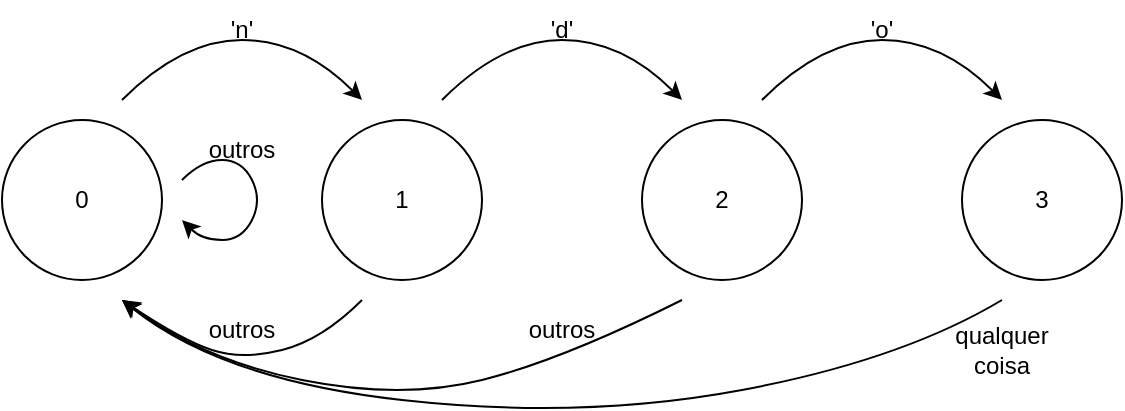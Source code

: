 <mxfile version="20.8.23" type="device"><diagram name="Página-1" id="lGTvNrncqY1szon6_h7B"><mxGraphModel dx="838" dy="497" grid="1" gridSize="10" guides="1" tooltips="1" connect="1" arrows="1" fold="1" page="1" pageScale="1" pageWidth="827" pageHeight="1169" math="0" shadow="0"><root><mxCell id="0"/><mxCell id="1" parent="0"/><mxCell id="nPC0EtFsxKggl64aMpCO-1" value="0" style="ellipse;whiteSpace=wrap;html=1;aspect=fixed;" vertex="1" parent="1"><mxGeometry x="120" y="120" width="80" height="80" as="geometry"/></mxCell><mxCell id="nPC0EtFsxKggl64aMpCO-2" value="1" style="ellipse;whiteSpace=wrap;html=1;aspect=fixed;" vertex="1" parent="1"><mxGeometry x="280" y="120" width="80" height="80" as="geometry"/></mxCell><mxCell id="nPC0EtFsxKggl64aMpCO-3" value="2" style="ellipse;whiteSpace=wrap;html=1;aspect=fixed;" vertex="1" parent="1"><mxGeometry x="440" y="120" width="80" height="80" as="geometry"/></mxCell><mxCell id="nPC0EtFsxKggl64aMpCO-4" value="3" style="ellipse;whiteSpace=wrap;html=1;aspect=fixed;" vertex="1" parent="1"><mxGeometry x="600" y="120" width="80" height="80" as="geometry"/></mxCell><mxCell id="nPC0EtFsxKggl64aMpCO-9" value="" style="curved=1;endArrow=classic;html=1;rounded=0;" edge="1" parent="1"><mxGeometry width="50" height="50" relative="1" as="geometry"><mxPoint x="180" y="110" as="sourcePoint"/><mxPoint x="300" y="110" as="targetPoint"/><Array as="points"><mxPoint x="210" y="80"/><mxPoint x="270" y="80"/></Array></mxGeometry></mxCell><mxCell id="nPC0EtFsxKggl64aMpCO-10" value="'n'" style="text;html=1;strokeColor=none;fillColor=none;align=center;verticalAlign=middle;whiteSpace=wrap;rounded=0;" vertex="1" parent="1"><mxGeometry x="210" y="60" width="60" height="30" as="geometry"/></mxCell><mxCell id="nPC0EtFsxKggl64aMpCO-11" value="" style="curved=1;endArrow=classic;html=1;rounded=0;" edge="1" parent="1"><mxGeometry width="50" height="50" relative="1" as="geometry"><mxPoint x="210" y="150" as="sourcePoint"/><mxPoint x="210" y="170" as="targetPoint"/><Array as="points"><mxPoint x="220" y="140"/><mxPoint x="240" y="140"/><mxPoint x="250" y="160"/><mxPoint x="240" y="180"/><mxPoint x="220" y="180"/></Array></mxGeometry></mxCell><mxCell id="nPC0EtFsxKggl64aMpCO-12" value="outros" style="text;html=1;strokeColor=none;fillColor=none;align=center;verticalAlign=middle;whiteSpace=wrap;rounded=0;" vertex="1" parent="1"><mxGeometry x="210" y="120" width="60" height="30" as="geometry"/></mxCell><mxCell id="nPC0EtFsxKggl64aMpCO-13" value="" style="curved=1;endArrow=classic;html=1;rounded=0;" edge="1" parent="1"><mxGeometry width="50" height="50" relative="1" as="geometry"><mxPoint x="340" y="110" as="sourcePoint"/><mxPoint x="460" y="110" as="targetPoint"/><Array as="points"><mxPoint x="370" y="80"/><mxPoint x="430" y="80"/></Array></mxGeometry></mxCell><mxCell id="nPC0EtFsxKggl64aMpCO-14" value="'d'" style="text;html=1;strokeColor=none;fillColor=none;align=center;verticalAlign=middle;whiteSpace=wrap;rounded=0;" vertex="1" parent="1"><mxGeometry x="370" y="60" width="60" height="30" as="geometry"/></mxCell><mxCell id="nPC0EtFsxKggl64aMpCO-16" value="" style="curved=1;endArrow=classic;html=1;rounded=0;" edge="1" parent="1"><mxGeometry width="50" height="50" relative="1" as="geometry"><mxPoint x="300" y="210" as="sourcePoint"/><mxPoint x="180" y="210" as="targetPoint"/><Array as="points"><mxPoint x="280" y="230"/><mxPoint x="240" y="240"/><mxPoint x="210" y="230"/></Array></mxGeometry></mxCell><mxCell id="nPC0EtFsxKggl64aMpCO-17" value="outros" style="text;html=1;strokeColor=none;fillColor=none;align=center;verticalAlign=middle;whiteSpace=wrap;rounded=0;" vertex="1" parent="1"><mxGeometry x="210" y="210" width="60" height="30" as="geometry"/></mxCell><mxCell id="nPC0EtFsxKggl64aMpCO-18" value="" style="curved=1;endArrow=classic;html=1;rounded=0;" edge="1" parent="1"><mxGeometry width="50" height="50" relative="1" as="geometry"><mxPoint x="500" y="110" as="sourcePoint"/><mxPoint x="620" y="110" as="targetPoint"/><Array as="points"><mxPoint x="530" y="80"/><mxPoint x="590" y="80"/></Array></mxGeometry></mxCell><mxCell id="nPC0EtFsxKggl64aMpCO-19" value="'o'" style="text;html=1;strokeColor=none;fillColor=none;align=center;verticalAlign=middle;whiteSpace=wrap;rounded=0;" vertex="1" parent="1"><mxGeometry x="530" y="60" width="60" height="30" as="geometry"/></mxCell><mxCell id="nPC0EtFsxKggl64aMpCO-20" value="" style="curved=1;endArrow=classic;html=1;rounded=0;" edge="1" parent="1"><mxGeometry width="50" height="50" relative="1" as="geometry"><mxPoint x="460" y="210" as="sourcePoint"/><mxPoint x="180" y="210" as="targetPoint"/><Array as="points"><mxPoint x="400" y="240"/><mxPoint x="320" y="260"/><mxPoint x="220" y="240"/></Array></mxGeometry></mxCell><mxCell id="nPC0EtFsxKggl64aMpCO-21" value="" style="curved=1;endArrow=classic;html=1;rounded=0;" edge="1" parent="1"><mxGeometry width="50" height="50" relative="1" as="geometry"><mxPoint x="620" y="210" as="sourcePoint"/><mxPoint x="180" y="210" as="targetPoint"/><Array as="points"><mxPoint x="570" y="240"/><mxPoint x="410" y="270"/><mxPoint x="230" y="250"/></Array></mxGeometry></mxCell><mxCell id="nPC0EtFsxKggl64aMpCO-22" value="outros" style="text;html=1;strokeColor=none;fillColor=none;align=center;verticalAlign=middle;whiteSpace=wrap;rounded=0;" vertex="1" parent="1"><mxGeometry x="370" y="210" width="60" height="30" as="geometry"/></mxCell><mxCell id="nPC0EtFsxKggl64aMpCO-23" value="qualquer coisa" style="text;html=1;strokeColor=none;fillColor=none;align=center;verticalAlign=middle;whiteSpace=wrap;rounded=0;" vertex="1" parent="1"><mxGeometry x="590" y="220" width="60" height="30" as="geometry"/></mxCell></root></mxGraphModel></diagram></mxfile>